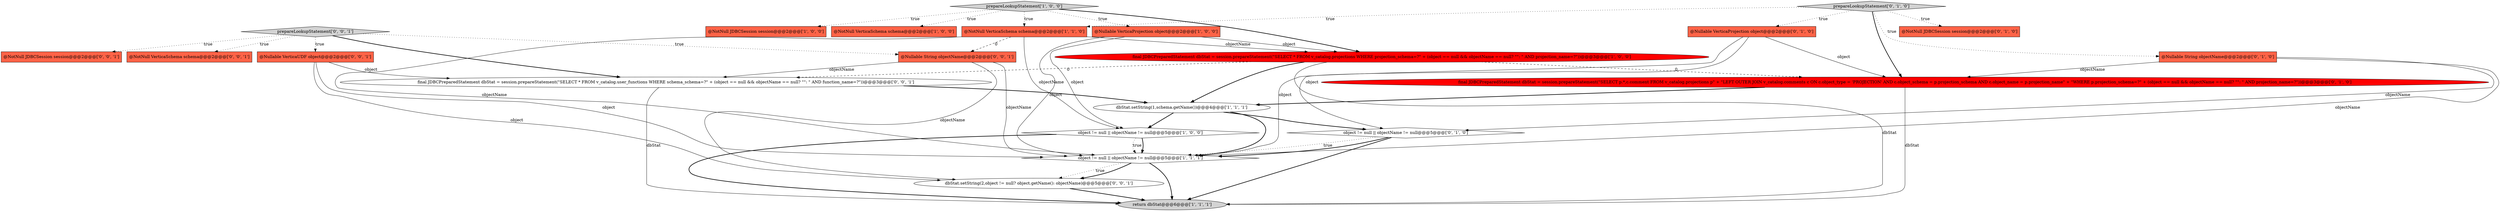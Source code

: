 digraph {
11 [style = filled, label = "@Nullable VerticaProjection object@@@2@@@['0', '1', '0']", fillcolor = tomato, shape = box image = "AAA0AAABBB2BBB"];
10 [style = filled, label = "object != null || objectName != null@@@5@@@['0', '1', '0']", fillcolor = white, shape = diamond image = "AAA0AAABBB2BBB"];
8 [style = filled, label = "return dbStat@@@6@@@['1', '1', '1']", fillcolor = lightgray, shape = ellipse image = "AAA0AAABBB1BBB"];
2 [style = filled, label = "@NotNull VerticaSchema schema@@@2@@@['1', '0', '0']", fillcolor = tomato, shape = box image = "AAA0AAABBB1BBB"];
17 [style = filled, label = "@NotNull JDBCSession session@@@2@@@['0', '0', '1']", fillcolor = tomato, shape = box image = "AAA0AAABBB3BBB"];
3 [style = filled, label = "final JDBCPreparedStatement dbStat = session.prepareStatement(\"SELECT * FROM v_catalog.projections WHERE projection_schema=?\" + (object == null && objectName == null? \"\": \" AND projection_name=?\"))@@@3@@@['1', '0', '0']", fillcolor = red, shape = ellipse image = "AAA1AAABBB1BBB"];
15 [style = filled, label = "prepareLookupStatement['0', '1', '0']", fillcolor = lightgray, shape = diamond image = "AAA0AAABBB2BBB"];
4 [style = filled, label = "prepareLookupStatement['1', '0', '0']", fillcolor = lightgray, shape = diamond image = "AAA0AAABBB1BBB"];
5 [style = filled, label = "@Nullable VerticaProjection object@@@2@@@['1', '0', '0']", fillcolor = tomato, shape = box image = "AAA0AAABBB1BBB"];
6 [style = filled, label = "object != null || objectName != null@@@5@@@['1', '1', '1']", fillcolor = white, shape = diamond image = "AAA0AAABBB1BBB"];
16 [style = filled, label = "@NotNull VerticaSchema schema@@@2@@@['0', '0', '1']", fillcolor = tomato, shape = box image = "AAA0AAABBB3BBB"];
7 [style = filled, label = "@NotNull VerticaSchema schema@@@2@@@['1', '1', '0']", fillcolor = tomato, shape = box image = "AAA0AAABBB1BBB"];
12 [style = filled, label = "final JDBCPreparedStatement dbStat = session.prepareStatement(\"SELECT p.*,c.comment FROM v_catalog.projections p\" + \"LEFT OUTER JOIN v_catalog.comments c ON c.object_type = 'PROJECTION' AND c.object_schema = p.projection_schema AND c.object_name = p.projection_name\" + \"WHERE p.projection_schema=?\" + (object == null && objectName == null? \"\": \" AND projection_name=?\"))@@@3@@@['0', '1', '0']", fillcolor = red, shape = ellipse image = "AAA1AAABBB2BBB"];
21 [style = filled, label = "final JDBCPreparedStatement dbStat = session.prepareStatement(\"SELECT * FROM v_catalog.user_functions WHERE schema_schema=?\" + (object == null && objectName == null? \"\": \" AND function_name=?\"))@@@3@@@['0', '0', '1']", fillcolor = white, shape = ellipse image = "AAA0AAABBB3BBB"];
14 [style = filled, label = "@Nullable String objectName@@@2@@@['0', '1', '0']", fillcolor = tomato, shape = box image = "AAA0AAABBB2BBB"];
1 [style = filled, label = "object != null || objectName != null@@@5@@@['1', '0', '0']", fillcolor = white, shape = diamond image = "AAA0AAABBB1BBB"];
13 [style = filled, label = "@NotNull JDBCSession session@@@2@@@['0', '1', '0']", fillcolor = tomato, shape = box image = "AAA0AAABBB2BBB"];
22 [style = filled, label = "prepareLookupStatement['0', '0', '1']", fillcolor = lightgray, shape = diamond image = "AAA0AAABBB3BBB"];
18 [style = filled, label = "@Nullable VerticaUDF object@@@2@@@['0', '0', '1']", fillcolor = tomato, shape = box image = "AAA0AAABBB3BBB"];
20 [style = filled, label = "dbStat.setString(2,object != null? object.getName(): objectName)@@@5@@@['0', '0', '1']", fillcolor = white, shape = ellipse image = "AAA0AAABBB3BBB"];
9 [style = filled, label = "dbStat.setString(1,schema.getName())@@@4@@@['1', '1', '1']", fillcolor = white, shape = ellipse image = "AAA0AAABBB1BBB"];
19 [style = filled, label = "@Nullable String objectName@@@2@@@['0', '0', '1']", fillcolor = tomato, shape = box image = "AAA0AAABBB3BBB"];
0 [style = filled, label = "@NotNull JDBCSession session@@@2@@@['1', '0', '0']", fillcolor = tomato, shape = box image = "AAA0AAABBB1BBB"];
4->5 [style = dotted, label="true"];
4->3 [style = bold, label=""];
21->8 [style = solid, label="dbStat"];
10->6 [style = dotted, label="true"];
19->6 [style = solid, label="objectName"];
1->8 [style = bold, label=""];
22->18 [style = dotted, label="true"];
19->20 [style = solid, label="objectName"];
22->19 [style = dotted, label="true"];
11->6 [style = solid, label="object"];
3->21 [style = dashed, label="0"];
7->3 [style = solid, label="objectName"];
14->6 [style = solid, label="objectName"];
7->6 [style = solid, label="objectName"];
4->0 [style = dotted, label="true"];
19->21 [style = solid, label="objectName"];
22->21 [style = bold, label=""];
5->3 [style = solid, label="object"];
4->7 [style = dotted, label="true"];
9->10 [style = bold, label=""];
15->14 [style = dotted, label="true"];
15->7 [style = dotted, label="true"];
14->10 [style = solid, label="objectName"];
12->9 [style = bold, label=""];
10->6 [style = bold, label=""];
5->1 [style = solid, label="object"];
7->1 [style = solid, label="objectName"];
5->6 [style = solid, label="object"];
9->6 [style = bold, label=""];
15->13 [style = dotted, label="true"];
18->6 [style = solid, label="object"];
6->20 [style = dotted, label="true"];
12->8 [style = solid, label="dbStat"];
3->9 [style = bold, label=""];
6->20 [style = bold, label=""];
18->21 [style = solid, label="object"];
14->12 [style = solid, label="objectName"];
20->8 [style = bold, label=""];
21->9 [style = bold, label=""];
1->6 [style = bold, label=""];
18->20 [style = solid, label="object"];
3->12 [style = dashed, label="0"];
10->8 [style = bold, label=""];
11->10 [style = solid, label="object"];
11->12 [style = solid, label="object"];
7->19 [style = dashed, label="0"];
22->16 [style = dotted, label="true"];
6->8 [style = bold, label=""];
15->11 [style = dotted, label="true"];
1->6 [style = dotted, label="true"];
22->17 [style = dotted, label="true"];
15->12 [style = bold, label=""];
9->1 [style = bold, label=""];
4->2 [style = dotted, label="true"];
3->8 [style = solid, label="dbStat"];
}
